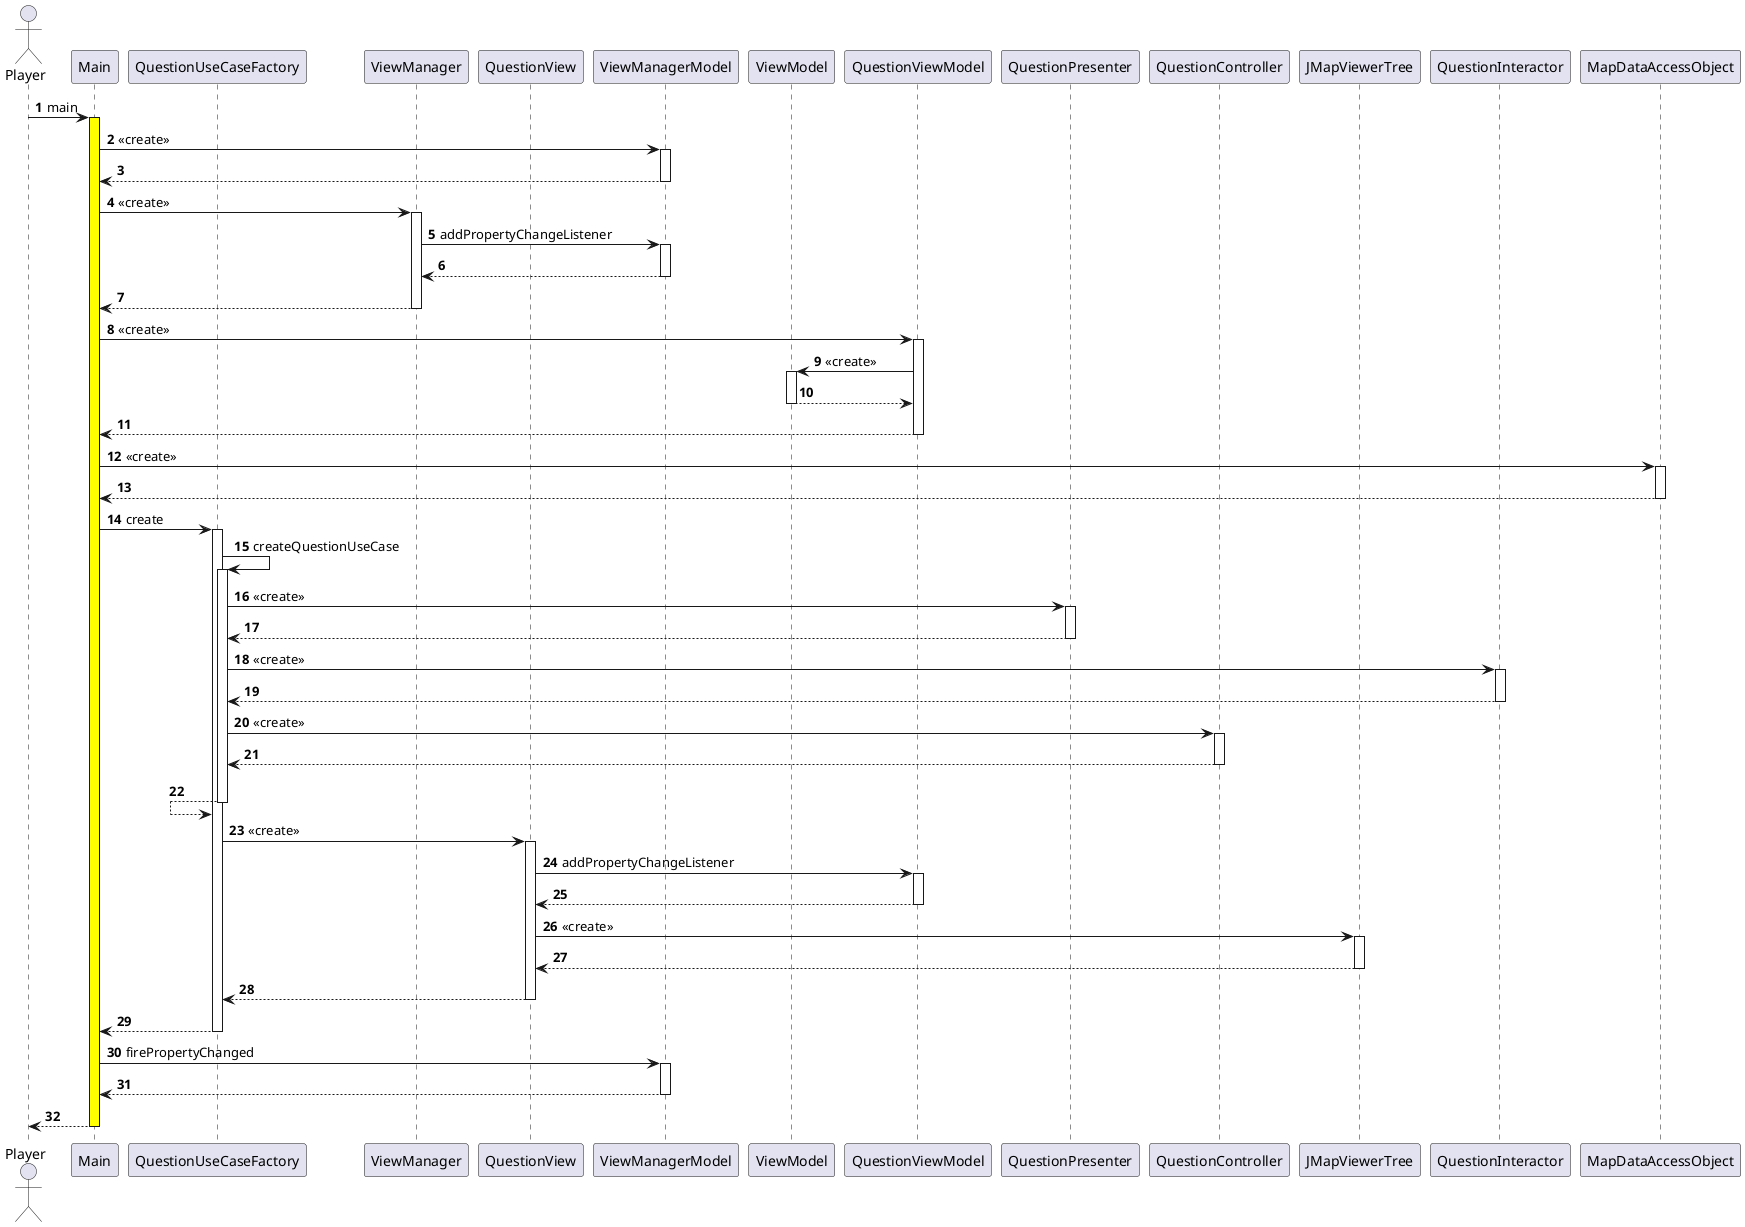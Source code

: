 @startuml
'https://plantuml.com/sequence-diagram

autonumber

'Outside
actor Player

'App
participant Main
participant QuestionUseCaseFactory

'View
participant ViewManager
participant QuestionView

'Interface Adapters (General)
participant ViewManagerModel
participant ViewModel

'Interface Adapters (Question)
participant QuestionViewModel
participant QuestionPresenter
participant QuestionController
participant JMapViewerTree

'Use Case
participant QuestionInteractor

'Data Access
participant MapDataAccessObject

Player -> Main: main
activate Main #yellow

Main -> ViewManagerModel: <<create>>
activate ViewManagerModel

Main <-- ViewManagerModel
deactivate ViewManagerModel

Main -> ViewManager: <<create>>
activate ViewManager

ViewManager -> ViewManagerModel: addPropertyChangeListener
activate ViewManagerModel

ViewManager <-- ViewManagerModel
deactivate ViewManagerModel

Main <-- ViewManager
deactivate ViewManager

Main -> QuestionViewModel: <<create>>
activate QuestionViewModel

QuestionViewModel -> ViewModel: <<create>>
activate ViewModel

QuestionViewModel <-- ViewModel
deactivate ViewModel

Main <-- QuestionViewModel
deactivate QuestionViewModel

Main -> MapDataAccessObject: <<create>>
activate MapDataAccessObject

Main <-- MapDataAccessObject
deactivate MapDataAccessObject

Main -> QuestionUseCaseFactory: create
activate QuestionUseCaseFactory

QuestionUseCaseFactory -> QuestionUseCaseFactory: createQuestionUseCase
activate QuestionUseCaseFactory

QuestionUseCaseFactory -> QuestionPresenter: <<create>>
activate QuestionPresenter

QuestionUseCaseFactory <-- QuestionPresenter
deactivate QuestionPresenter

QuestionUseCaseFactory -> QuestionInteractor: <<create>>
activate QuestionInteractor

QuestionUseCaseFactory <-- QuestionInteractor
deactivate QuestionInteractor

QuestionUseCaseFactory -> QuestionController: <<create>>
activate QuestionController

QuestionUseCaseFactory <-- QuestionController
deactivate QuestionController

QuestionUseCaseFactory <-- QuestionUseCaseFactory
deactivate QuestionUseCaseFactory

QuestionUseCaseFactory -> QuestionView: <<create>>
activate QuestionView

QuestionView -> QuestionViewModel: addPropertyChangeListener
activate QuestionViewModel

QuestionView <-- QuestionViewModel
deactivate QuestionViewModel

QuestionView -> JMapViewerTree: <<create>>
activate JMapViewerTree

QuestionView <-- JMapViewerTree
deactivate JMapViewerTree

QuestionUseCaseFactory <-- QuestionView
deactivate QuestionView

Main <-- QuestionUseCaseFactory
deactivate QuestionUseCaseFactory

Main -> ViewManagerModel: firePropertyChanged
activate ViewManagerModel

Main <-- ViewManagerModel
deactivate ViewManagerModel

Player <-- Main
deactivate Main

@enduml